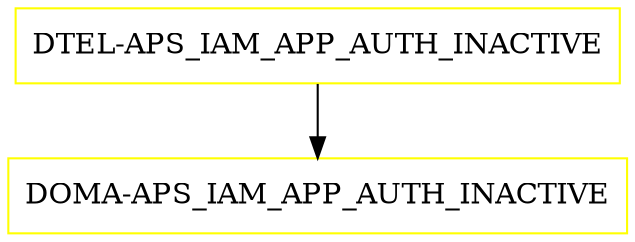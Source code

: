 digraph G {
  "DTEL-APS_IAM_APP_AUTH_INACTIVE" [shape=box,color=yellow];
  "DOMA-APS_IAM_APP_AUTH_INACTIVE" [shape=box,color=yellow,URL="./DOMA_APS_IAM_APP_AUTH_INACTIVE.html"];
  "DTEL-APS_IAM_APP_AUTH_INACTIVE" -> "DOMA-APS_IAM_APP_AUTH_INACTIVE";
}

